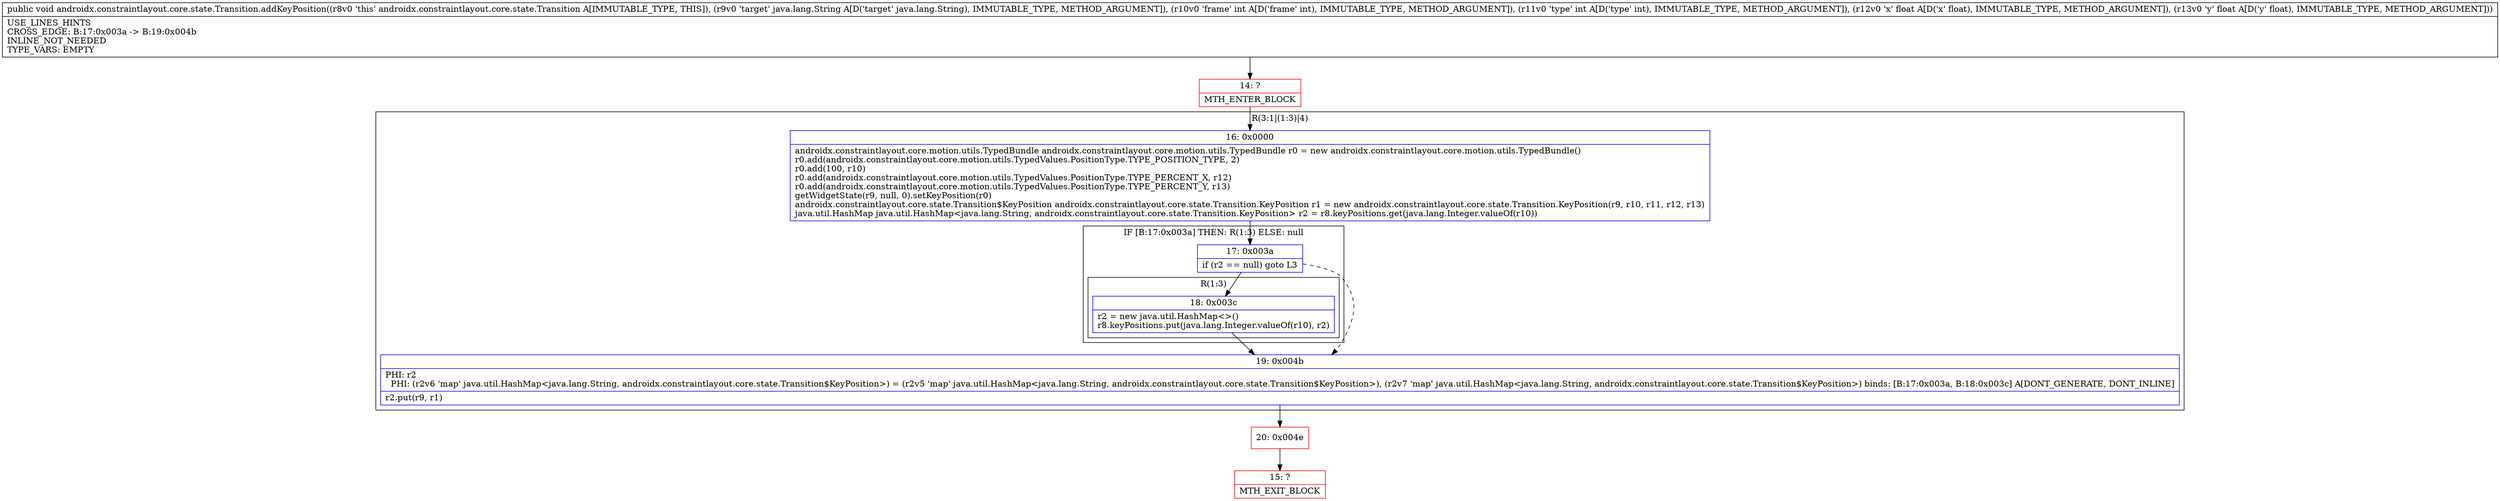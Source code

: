 digraph "CFG forandroidx.constraintlayout.core.state.Transition.addKeyPosition(Ljava\/lang\/String;IIFF)V" {
subgraph cluster_Region_604662483 {
label = "R(3:1|(1:3)|4)";
node [shape=record,color=blue];
Node_16 [shape=record,label="{16\:\ 0x0000|androidx.constraintlayout.core.motion.utils.TypedBundle androidx.constraintlayout.core.motion.utils.TypedBundle r0 = new androidx.constraintlayout.core.motion.utils.TypedBundle()\lr0.add(androidx.constraintlayout.core.motion.utils.TypedValues.PositionType.TYPE_POSITION_TYPE, 2)\lr0.add(100, r10)\lr0.add(androidx.constraintlayout.core.motion.utils.TypedValues.PositionType.TYPE_PERCENT_X, r12)\lr0.add(androidx.constraintlayout.core.motion.utils.TypedValues.PositionType.TYPE_PERCENT_Y, r13)\lgetWidgetState(r9, null, 0).setKeyPosition(r0)\landroidx.constraintlayout.core.state.Transition$KeyPosition androidx.constraintlayout.core.state.Transition.KeyPosition r1 = new androidx.constraintlayout.core.state.Transition.KeyPosition(r9, r10, r11, r12, r13)\ljava.util.HashMap java.util.HashMap\<java.lang.String, androidx.constraintlayout.core.state.Transition.KeyPosition\> r2 = r8.keyPositions.get(java.lang.Integer.valueOf(r10))\l}"];
subgraph cluster_IfRegion_1032846751 {
label = "IF [B:17:0x003a] THEN: R(1:3) ELSE: null";
node [shape=record,color=blue];
Node_17 [shape=record,label="{17\:\ 0x003a|if (r2 == null) goto L3\l}"];
subgraph cluster_Region_1018489466 {
label = "R(1:3)";
node [shape=record,color=blue];
Node_18 [shape=record,label="{18\:\ 0x003c|r2 = new java.util.HashMap\<\>()\lr8.keyPositions.put(java.lang.Integer.valueOf(r10), r2)\l}"];
}
}
Node_19 [shape=record,label="{19\:\ 0x004b|PHI: r2 \l  PHI: (r2v6 'map' java.util.HashMap\<java.lang.String, androidx.constraintlayout.core.state.Transition$KeyPosition\>) = (r2v5 'map' java.util.HashMap\<java.lang.String, androidx.constraintlayout.core.state.Transition$KeyPosition\>), (r2v7 'map' java.util.HashMap\<java.lang.String, androidx.constraintlayout.core.state.Transition$KeyPosition\>) binds: [B:17:0x003a, B:18:0x003c] A[DONT_GENERATE, DONT_INLINE]\l|r2.put(r9, r1)\l}"];
}
Node_14 [shape=record,color=red,label="{14\:\ ?|MTH_ENTER_BLOCK\l}"];
Node_20 [shape=record,color=red,label="{20\:\ 0x004e}"];
Node_15 [shape=record,color=red,label="{15\:\ ?|MTH_EXIT_BLOCK\l}"];
MethodNode[shape=record,label="{public void androidx.constraintlayout.core.state.Transition.addKeyPosition((r8v0 'this' androidx.constraintlayout.core.state.Transition A[IMMUTABLE_TYPE, THIS]), (r9v0 'target' java.lang.String A[D('target' java.lang.String), IMMUTABLE_TYPE, METHOD_ARGUMENT]), (r10v0 'frame' int A[D('frame' int), IMMUTABLE_TYPE, METHOD_ARGUMENT]), (r11v0 'type' int A[D('type' int), IMMUTABLE_TYPE, METHOD_ARGUMENT]), (r12v0 'x' float A[D('x' float), IMMUTABLE_TYPE, METHOD_ARGUMENT]), (r13v0 'y' float A[D('y' float), IMMUTABLE_TYPE, METHOD_ARGUMENT]))  | USE_LINES_HINTS\lCROSS_EDGE: B:17:0x003a \-\> B:19:0x004b\lINLINE_NOT_NEEDED\lTYPE_VARS: EMPTY\l}"];
MethodNode -> Node_14;Node_16 -> Node_17;
Node_17 -> Node_18;
Node_17 -> Node_19[style=dashed];
Node_18 -> Node_19;
Node_19 -> Node_20;
Node_14 -> Node_16;
Node_20 -> Node_15;
}

